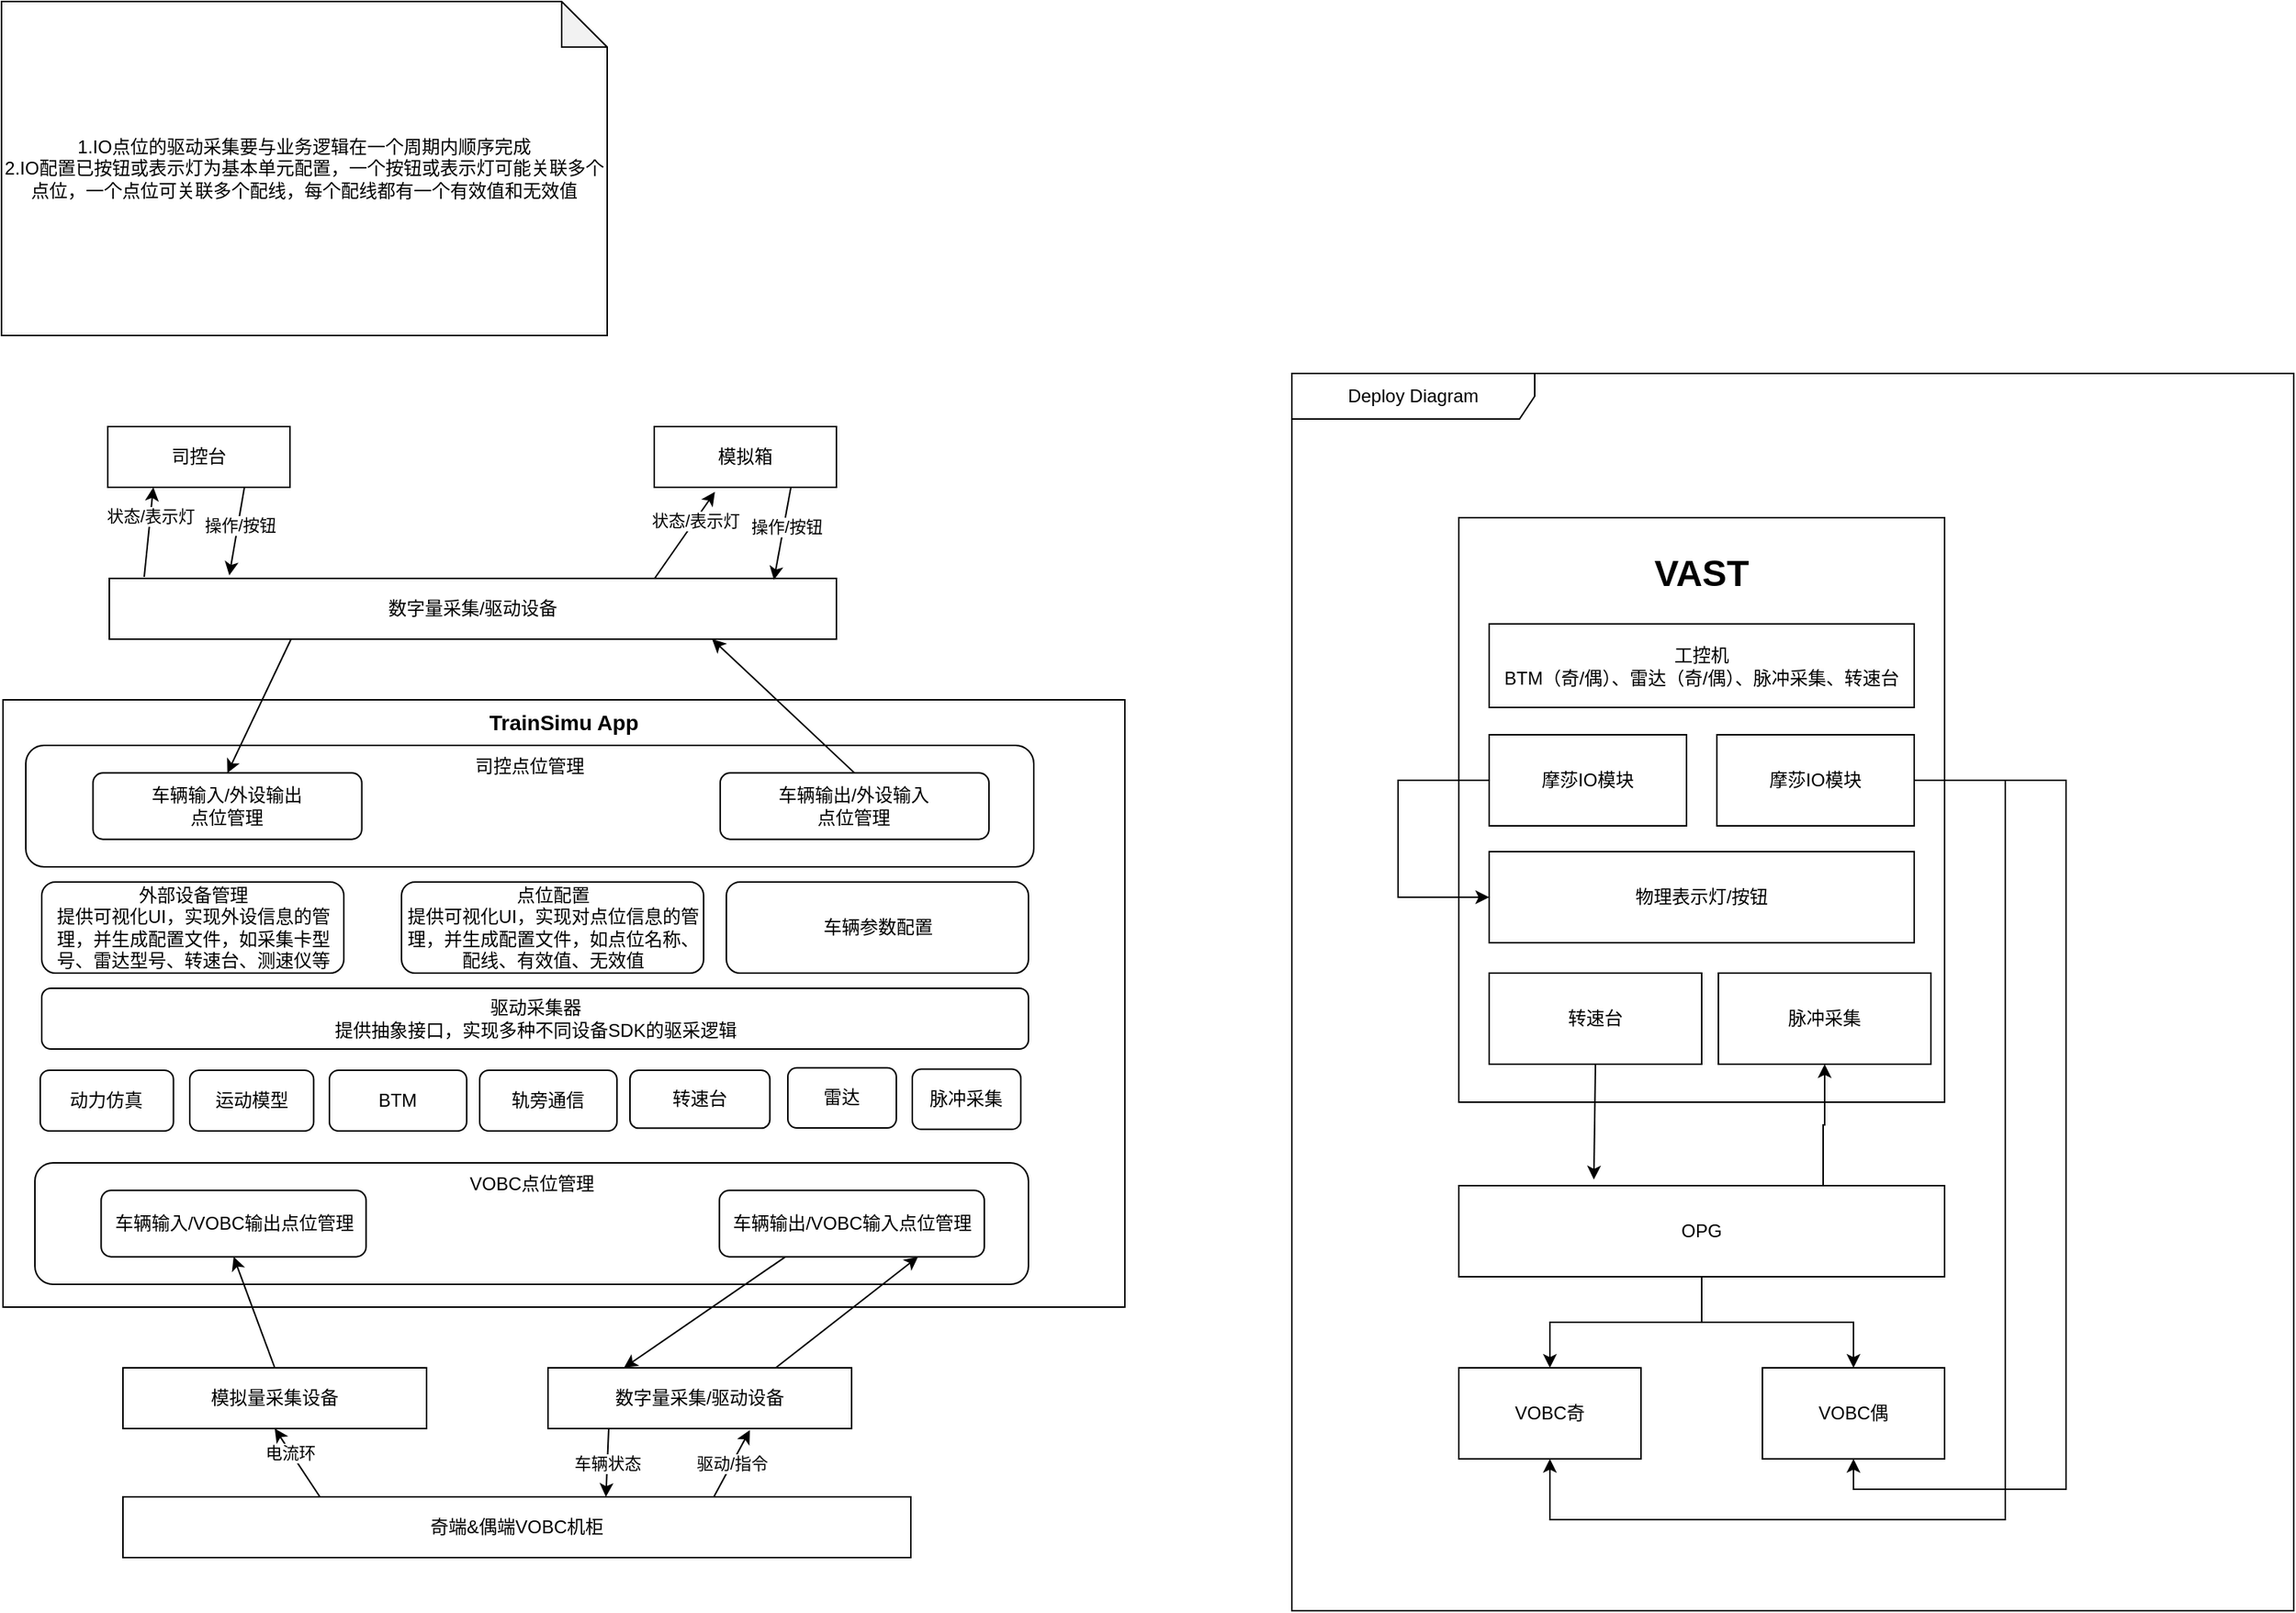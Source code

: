 <mxfile version="24.6.3" type="github">
  <diagram name="第 1 页" id="flT9kh5dxX5JUW0oUqpq">
    <mxGraphModel dx="1426" dy="1907" grid="1" gridSize="10" guides="1" tooltips="1" connect="1" arrows="1" fold="1" page="1" pageScale="1" pageWidth="827" pageHeight="1169" math="0" shadow="0">
      <root>
        <mxCell id="0" />
        <mxCell id="1" parent="0" />
        <mxCell id="9cagWILOptxMrmFHNgYF-1" value="司控台" style="rounded=0;whiteSpace=wrap;html=1;" parent="1" vertex="1">
          <mxGeometry x="110" y="100" width="120" height="40" as="geometry" />
        </mxCell>
        <mxCell id="9cagWILOptxMrmFHNgYF-2" value="模拟箱" style="rounded=0;whiteSpace=wrap;html=1;" parent="1" vertex="1">
          <mxGeometry x="470" y="100" width="120" height="40" as="geometry" />
        </mxCell>
        <mxCell id="9cagWILOptxMrmFHNgYF-3" value="数字量采集/驱动设备" style="rounded=0;whiteSpace=wrap;html=1;" parent="1" vertex="1">
          <mxGeometry x="111" y="200" width="479" height="40" as="geometry" />
        </mxCell>
        <mxCell id="9cagWILOptxMrmFHNgYF-4" value="TrainSimu App" style="rounded=0;whiteSpace=wrap;html=1;horizontal=1;verticalAlign=top;fontStyle=1;fontSize=14;" parent="1" vertex="1">
          <mxGeometry x="41" y="280" width="739" height="400" as="geometry" />
        </mxCell>
        <mxCell id="9cagWILOptxMrmFHNgYF-9" value="" style="group" parent="1" vertex="1" connectable="0">
          <mxGeometry x="62" y="585" width="654.5" height="80" as="geometry" />
        </mxCell>
        <mxCell id="9cagWILOptxMrmFHNgYF-10" value="VOBC点位管理" style="rounded=1;whiteSpace=wrap;html=1;verticalAlign=top;" parent="9cagWILOptxMrmFHNgYF-9" vertex="1">
          <mxGeometry width="654.5" height="80" as="geometry" />
        </mxCell>
        <mxCell id="9cagWILOptxMrmFHNgYF-11" value="车辆输入/VOBC输出点位管理" style="rounded=1;whiteSpace=wrap;html=1;" parent="9cagWILOptxMrmFHNgYF-9" vertex="1">
          <mxGeometry x="43.633" y="18.182" width="174.533" height="43.636" as="geometry" />
        </mxCell>
        <mxCell id="9cagWILOptxMrmFHNgYF-12" value="车辆输出/VOBC输入点位管理" style="rounded=1;whiteSpace=wrap;html=1;" parent="9cagWILOptxMrmFHNgYF-9" vertex="1">
          <mxGeometry x="450.878" y="18.182" width="174.533" height="43.636" as="geometry" />
        </mxCell>
        <mxCell id="9cagWILOptxMrmFHNgYF-13" value="" style="group" parent="1" vertex="1" connectable="0">
          <mxGeometry x="56" y="310" width="664" height="80" as="geometry" />
        </mxCell>
        <mxCell id="9cagWILOptxMrmFHNgYF-14" value="司控点位管理" style="rounded=1;whiteSpace=wrap;html=1;verticalAlign=top;" parent="9cagWILOptxMrmFHNgYF-13" vertex="1">
          <mxGeometry width="664" height="80" as="geometry" />
        </mxCell>
        <mxCell id="9cagWILOptxMrmFHNgYF-15" value="车辆输入/外设输出&lt;div&gt;点位管理&lt;/div&gt;" style="rounded=1;whiteSpace=wrap;html=1;" parent="9cagWILOptxMrmFHNgYF-13" vertex="1">
          <mxGeometry x="44.267" y="18.182" width="177.067" height="43.636" as="geometry" />
        </mxCell>
        <mxCell id="9cagWILOptxMrmFHNgYF-16" value="车辆输出/外设输入&lt;div&gt;点位管理&lt;/div&gt;" style="rounded=1;whiteSpace=wrap;html=1;" parent="9cagWILOptxMrmFHNgYF-13" vertex="1">
          <mxGeometry x="457.422" y="18.182" width="177.067" height="43.636" as="geometry" />
        </mxCell>
        <mxCell id="9cagWILOptxMrmFHNgYF-18" value="奇端&amp;amp;偶端VOBC机柜" style="rounded=0;whiteSpace=wrap;html=1;" parent="1" vertex="1">
          <mxGeometry x="120" y="805" width="519" height="40" as="geometry" />
        </mxCell>
        <mxCell id="9cagWILOptxMrmFHNgYF-30" value="驱动采集器&lt;div&gt;提供抽象接口，实现多种不同设备SDK的驱采逻辑&lt;/div&gt;" style="rounded=1;whiteSpace=wrap;html=1;" parent="1" vertex="1">
          <mxGeometry x="66.5" y="470" width="650" height="40" as="geometry" />
        </mxCell>
        <mxCell id="9cagWILOptxMrmFHNgYF-32" value="1.IO点位的驱动采集要与业务逻辑在一个周期内顺序完成&lt;div&gt;2.IO配置已按钮或表示灯为基本单元配置，一个按钮或表示灯可能关联多个点位，一个点位可关联多个配线，每个配线都有一个有效值和无效值&lt;/div&gt;" style="shape=note;whiteSpace=wrap;html=1;backgroundOutline=1;darkOpacity=0.05;" parent="1" vertex="1">
          <mxGeometry x="40" y="-180" width="399" height="220" as="geometry" />
        </mxCell>
        <mxCell id="9cagWILOptxMrmFHNgYF-33" value="点位配置&lt;div&gt;提供可视化UI，实现对点位信息的管理，并生成配置文件，如点位名称、配线、有效值、无效值&lt;/div&gt;" style="rounded=1;whiteSpace=wrap;html=1;" parent="1" vertex="1">
          <mxGeometry x="303.5" y="400" width="199" height="60" as="geometry" />
        </mxCell>
        <mxCell id="9cagWILOptxMrmFHNgYF-34" value="&lt;div&gt;外部设备管理&lt;/div&gt;&lt;div&gt;提供可视化UI，实现外设信息的管理，并生成配置文件，如采集卡型号、雷达型号、转速台、测速仪等&lt;/div&gt;" style="rounded=1;whiteSpace=wrap;html=1;" parent="1" vertex="1">
          <mxGeometry x="66.5" y="400" width="199" height="60" as="geometry" />
        </mxCell>
        <mxCell id="9cagWILOptxMrmFHNgYF-35" value="车辆参数配置" style="rounded=1;whiteSpace=wrap;html=1;" parent="1" vertex="1">
          <mxGeometry x="517.5" y="400" width="199" height="60" as="geometry" />
        </mxCell>
        <mxCell id="9cagWILOptxMrmFHNgYF-42" value="数字量采集/驱动设备" style="rounded=0;whiteSpace=wrap;html=1;" parent="1" vertex="1">
          <mxGeometry x="400" y="720" width="200" height="40" as="geometry" />
        </mxCell>
        <mxCell id="9cagWILOptxMrmFHNgYF-43" value="模拟量采集设备" style="rounded=0;whiteSpace=wrap;html=1;" parent="1" vertex="1">
          <mxGeometry x="120" y="720" width="200" height="40" as="geometry" />
        </mxCell>
        <mxCell id="9cagWILOptxMrmFHNgYF-44" value="" style="endArrow=classic;html=1;rounded=0;exitX=0.75;exitY=0;exitDx=0;exitDy=0;entryX=0.665;entryY=1.025;entryDx=0;entryDy=0;entryPerimeter=0;" parent="1" source="9cagWILOptxMrmFHNgYF-18" target="9cagWILOptxMrmFHNgYF-42" edge="1">
          <mxGeometry relative="1" as="geometry">
            <mxPoint x="531" y="840" as="sourcePoint" />
            <mxPoint x="550" y="800" as="targetPoint" />
          </mxGeometry>
        </mxCell>
        <mxCell id="9cagWILOptxMrmFHNgYF-45" value="驱动/指令" style="edgeLabel;resizable=0;html=1;;align=center;verticalAlign=middle;" parent="9cagWILOptxMrmFHNgYF-44" connectable="0" vertex="1">
          <mxGeometry relative="1" as="geometry" />
        </mxCell>
        <mxCell id="9cagWILOptxMrmFHNgYF-46" value="" style="endArrow=classic;html=1;rounded=0;exitX=0.2;exitY=1;exitDx=0;exitDy=0;exitPerimeter=0;entryX=0.613;entryY=0;entryDx=0;entryDy=0;entryPerimeter=0;" parent="1" source="9cagWILOptxMrmFHNgYF-42" target="9cagWILOptxMrmFHNgYF-18" edge="1">
          <mxGeometry relative="1" as="geometry">
            <mxPoint x="390" y="800" as="sourcePoint" />
            <mxPoint x="440" y="839" as="targetPoint" />
          </mxGeometry>
        </mxCell>
        <mxCell id="9cagWILOptxMrmFHNgYF-47" value="车辆状态" style="edgeLabel;resizable=0;html=1;;align=center;verticalAlign=middle;" parent="9cagWILOptxMrmFHNgYF-46" connectable="0" vertex="1">
          <mxGeometry relative="1" as="geometry" />
        </mxCell>
        <mxCell id="9cagWILOptxMrmFHNgYF-48" value="" style="endArrow=classic;html=1;rounded=0;entryX=0.5;entryY=1;entryDx=0;entryDy=0;exitX=0.25;exitY=0;exitDx=0;exitDy=0;" parent="1" source="9cagWILOptxMrmFHNgYF-18" target="9cagWILOptxMrmFHNgYF-43" edge="1">
          <mxGeometry width="50" height="50" relative="1" as="geometry">
            <mxPoint x="190" y="840" as="sourcePoint" />
            <mxPoint x="250" y="780" as="targetPoint" />
          </mxGeometry>
        </mxCell>
        <mxCell id="9cagWILOptxMrmFHNgYF-49" value="电流环" style="edgeLabel;html=1;align=center;verticalAlign=middle;resizable=0;points=[];" parent="9cagWILOptxMrmFHNgYF-48" vertex="1" connectable="0">
          <mxGeometry x="0.317" y="1" relative="1" as="geometry">
            <mxPoint as="offset" />
          </mxGeometry>
        </mxCell>
        <mxCell id="9cagWILOptxMrmFHNgYF-50" value="" style="endArrow=classic;html=1;rounded=0;entryX=0.5;entryY=1;entryDx=0;entryDy=0;exitX=0.5;exitY=0;exitDx=0;exitDy=0;" parent="1" source="9cagWILOptxMrmFHNgYF-43" target="9cagWILOptxMrmFHNgYF-11" edge="1">
          <mxGeometry width="50" height="50" relative="1" as="geometry">
            <mxPoint x="100" y="990" as="sourcePoint" />
            <mxPoint x="150" y="940" as="targetPoint" />
          </mxGeometry>
        </mxCell>
        <mxCell id="9cagWILOptxMrmFHNgYF-51" value="" style="endArrow=classic;html=1;rounded=0;exitX=0.25;exitY=1;exitDx=0;exitDy=0;entryX=0.25;entryY=0;entryDx=0;entryDy=0;" parent="1" source="9cagWILOptxMrmFHNgYF-12" target="9cagWILOptxMrmFHNgYF-42" edge="1">
          <mxGeometry width="50" height="50" relative="1" as="geometry">
            <mxPoint x="520" y="980" as="sourcePoint" />
            <mxPoint x="570" y="930" as="targetPoint" />
          </mxGeometry>
        </mxCell>
        <mxCell id="9cagWILOptxMrmFHNgYF-52" value="" style="endArrow=classic;html=1;rounded=0;exitX=0.75;exitY=0;exitDx=0;exitDy=0;entryX=0.75;entryY=1;entryDx=0;entryDy=0;" parent="1" source="9cagWILOptxMrmFHNgYF-42" target="9cagWILOptxMrmFHNgYF-12" edge="1">
          <mxGeometry width="50" height="50" relative="1" as="geometry">
            <mxPoint x="570" y="1000" as="sourcePoint" />
            <mxPoint x="620" y="950" as="targetPoint" />
          </mxGeometry>
        </mxCell>
        <mxCell id="9cagWILOptxMrmFHNgYF-53" value="" style="endArrow=classic;html=1;rounded=0;entryX=0.829;entryY=1;entryDx=0;entryDy=0;exitX=0.5;exitY=0;exitDx=0;exitDy=0;entryPerimeter=0;" parent="1" source="9cagWILOptxMrmFHNgYF-16" target="9cagWILOptxMrmFHNgYF-3" edge="1">
          <mxGeometry width="50" height="50" relative="1" as="geometry">
            <mxPoint x="590" y="230" as="sourcePoint" />
            <mxPoint x="740" y="240" as="targetPoint" />
          </mxGeometry>
        </mxCell>
        <mxCell id="9cagWILOptxMrmFHNgYF-54" value="" style="endArrow=classic;html=1;rounded=0;entryX=0.5;entryY=0;entryDx=0;entryDy=0;exitX=0.25;exitY=1;exitDx=0;exitDy=0;" parent="1" source="9cagWILOptxMrmFHNgYF-3" target="9cagWILOptxMrmFHNgYF-15" edge="1">
          <mxGeometry width="50" height="50" relative="1" as="geometry">
            <mxPoint x="90" y="250" as="sourcePoint" />
            <mxPoint x="140" y="200" as="targetPoint" />
          </mxGeometry>
        </mxCell>
        <mxCell id="9cagWILOptxMrmFHNgYF-57" value="" style="endArrow=classic;html=1;rounded=0;exitX=0.75;exitY=0;exitDx=0;exitDy=0;entryX=0.333;entryY=1.075;entryDx=0;entryDy=0;entryPerimeter=0;" parent="1" source="9cagWILOptxMrmFHNgYF-3" target="9cagWILOptxMrmFHNgYF-2" edge="1">
          <mxGeometry width="50" height="50" relative="1" as="geometry">
            <mxPoint x="690" y="190" as="sourcePoint" />
            <mxPoint x="740" y="140" as="targetPoint" />
          </mxGeometry>
        </mxCell>
        <mxCell id="9cagWILOptxMrmFHNgYF-58" value="状态/表示灯" style="edgeLabel;html=1;align=center;verticalAlign=middle;resizable=0;points=[];" parent="9cagWILOptxMrmFHNgYF-57" vertex="1" connectable="0">
          <mxGeometry x="0.35" relative="1" as="geometry">
            <mxPoint as="offset" />
          </mxGeometry>
        </mxCell>
        <mxCell id="9cagWILOptxMrmFHNgYF-59" value="" style="endArrow=classic;html=1;rounded=0;exitX=0.75;exitY=1;exitDx=0;exitDy=0;entryX=0.914;entryY=0.025;entryDx=0;entryDy=0;entryPerimeter=0;" parent="1" source="9cagWILOptxMrmFHNgYF-2" target="9cagWILOptxMrmFHNgYF-3" edge="1">
          <mxGeometry width="50" height="50" relative="1" as="geometry">
            <mxPoint x="650" y="180" as="sourcePoint" />
            <mxPoint x="700" y="130" as="targetPoint" />
          </mxGeometry>
        </mxCell>
        <mxCell id="9cagWILOptxMrmFHNgYF-60" value="操作/按钮" style="edgeLabel;html=1;align=center;verticalAlign=middle;resizable=0;points=[];" parent="9cagWILOptxMrmFHNgYF-59" vertex="1" connectable="0">
          <mxGeometry x="-0.163" y="1" relative="1" as="geometry">
            <mxPoint as="offset" />
          </mxGeometry>
        </mxCell>
        <mxCell id="9cagWILOptxMrmFHNgYF-61" value="" style="endArrow=classic;html=1;rounded=0;exitX=0.048;exitY=-0.025;exitDx=0;exitDy=0;entryX=0.25;entryY=1;entryDx=0;entryDy=0;exitPerimeter=0;" parent="1" source="9cagWILOptxMrmFHNgYF-3" target="9cagWILOptxMrmFHNgYF-1" edge="1">
          <mxGeometry width="50" height="50" relative="1" as="geometry">
            <mxPoint x="131" y="199" as="sourcePoint" />
            <mxPoint x="171" y="122" as="targetPoint" />
          </mxGeometry>
        </mxCell>
        <mxCell id="9cagWILOptxMrmFHNgYF-62" value="状态/表示灯" style="edgeLabel;html=1;align=center;verticalAlign=middle;resizable=0;points=[];" parent="9cagWILOptxMrmFHNgYF-61" vertex="1" connectable="0">
          <mxGeometry x="0.35" relative="1" as="geometry">
            <mxPoint as="offset" />
          </mxGeometry>
        </mxCell>
        <mxCell id="9cagWILOptxMrmFHNgYF-63" value="" style="endArrow=classic;html=1;rounded=0;exitX=0.75;exitY=1;exitDx=0;exitDy=0;entryX=0.165;entryY=-0.05;entryDx=0;entryDy=0;entryPerimeter=0;" parent="1" source="9cagWILOptxMrmFHNgYF-1" target="9cagWILOptxMrmFHNgYF-3" edge="1">
          <mxGeometry width="50" height="50" relative="1" as="geometry">
            <mxPoint x="221" y="119" as="sourcePoint" />
            <mxPoint x="210" y="200" as="targetPoint" />
          </mxGeometry>
        </mxCell>
        <mxCell id="9cagWILOptxMrmFHNgYF-64" value="操作/按钮" style="edgeLabel;html=1;align=center;verticalAlign=middle;resizable=0;points=[];" parent="9cagWILOptxMrmFHNgYF-63" vertex="1" connectable="0">
          <mxGeometry x="-0.163" y="1" relative="1" as="geometry">
            <mxPoint as="offset" />
          </mxGeometry>
        </mxCell>
        <mxCell id="9cagWILOptxMrmFHNgYF-17" value="转速台" style="rounded=1;whiteSpace=wrap;html=1;" parent="1" vertex="1">
          <mxGeometry x="454" y="524" width="92.166" height="38.182" as="geometry" />
        </mxCell>
        <mxCell id="9cagWILOptxMrmFHNgYF-36" value="动力仿真" style="rounded=1;whiteSpace=wrap;html=1;" parent="1" vertex="1">
          <mxGeometry x="65.5" y="524" width="87.777" height="40" as="geometry" />
        </mxCell>
        <mxCell id="9cagWILOptxMrmFHNgYF-37" value="运动模型" style="rounded=1;whiteSpace=wrap;html=1;" parent="1" vertex="1">
          <mxGeometry x="164" y="524" width="81.633" height="40" as="geometry" />
        </mxCell>
        <mxCell id="9cagWILOptxMrmFHNgYF-38" value="BTM" style="rounded=1;whiteSpace=wrap;html=1;" parent="1" vertex="1">
          <mxGeometry x="256" y="524" width="90.41" height="40" as="geometry" />
        </mxCell>
        <mxCell id="9cagWILOptxMrmFHNgYF-56" value="雷达" style="rounded=1;whiteSpace=wrap;html=1;" parent="1" vertex="1">
          <mxGeometry x="558" y="522.36" width="71.44" height="39.64" as="geometry" />
        </mxCell>
        <mxCell id="9cagWILOptxMrmFHNgYF-65" value="轨旁通信" style="rounded=1;whiteSpace=wrap;html=1;" parent="1" vertex="1">
          <mxGeometry x="355" y="524" width="90.41" height="40" as="geometry" />
        </mxCell>
        <mxCell id="27wfgIgEwmFFmPFcxBez-2" value="脉冲采集" style="rounded=1;whiteSpace=wrap;html=1;" vertex="1" parent="1">
          <mxGeometry x="640" y="523.27" width="71.44" height="39.64" as="geometry" />
        </mxCell>
        <mxCell id="27wfgIgEwmFFmPFcxBez-3" value="Deploy Diagram" style="shape=umlFrame;whiteSpace=wrap;html=1;pointerEvents=0;recursiveResize=0;container=1;collapsible=0;width=160;" vertex="1" parent="1">
          <mxGeometry x="890" y="65" width="660" height="815" as="geometry" />
        </mxCell>
        <mxCell id="27wfgIgEwmFFmPFcxBez-4" value="&lt;h1&gt;VAST&lt;/h1&gt;" style="rounded=0;whiteSpace=wrap;html=1;align=center;verticalAlign=top;" vertex="1" parent="27wfgIgEwmFFmPFcxBez-3">
          <mxGeometry x="110" y="95" width="320" height="385" as="geometry" />
        </mxCell>
        <mxCell id="27wfgIgEwmFFmPFcxBez-5" value="工控机&lt;div&gt;BTM（奇/偶）、雷达&lt;span style=&quot;background-color: initial;&quot;&gt;（奇/偶）、脉冲采集、转速台&lt;/span&gt;&lt;/div&gt;" style="rounded=0;whiteSpace=wrap;html=1;" vertex="1" parent="27wfgIgEwmFFmPFcxBez-3">
          <mxGeometry x="130" y="165" width="280" height="55" as="geometry" />
        </mxCell>
        <mxCell id="27wfgIgEwmFFmPFcxBez-36" style="edgeStyle=orthogonalEdgeStyle;rounded=0;orthogonalLoop=1;jettySize=auto;html=1;entryX=0;entryY=0.5;entryDx=0;entryDy=0;exitX=0;exitY=0.5;exitDx=0;exitDy=0;" edge="1" parent="27wfgIgEwmFFmPFcxBez-3" source="27wfgIgEwmFFmPFcxBez-6" target="27wfgIgEwmFFmPFcxBez-7">
          <mxGeometry relative="1" as="geometry">
            <Array as="points">
              <mxPoint x="70" y="268" />
              <mxPoint x="70" y="345" />
            </Array>
          </mxGeometry>
        </mxCell>
        <mxCell id="27wfgIgEwmFFmPFcxBez-6" value="摩莎IO模块" style="rounded=0;whiteSpace=wrap;html=1;" vertex="1" parent="27wfgIgEwmFFmPFcxBez-3">
          <mxGeometry x="130" y="238" width="130" height="60" as="geometry" />
        </mxCell>
        <mxCell id="27wfgIgEwmFFmPFcxBez-7" value="物理表示灯/按钮" style="rounded=0;whiteSpace=wrap;html=1;" vertex="1" parent="27wfgIgEwmFFmPFcxBez-3">
          <mxGeometry x="130" y="315" width="280" height="60" as="geometry" />
        </mxCell>
        <mxCell id="27wfgIgEwmFFmPFcxBez-8" value="转速台" style="rounded=0;whiteSpace=wrap;html=1;" vertex="1" parent="27wfgIgEwmFFmPFcxBez-3">
          <mxGeometry x="130" y="395" width="140" height="60" as="geometry" />
        </mxCell>
        <mxCell id="27wfgIgEwmFFmPFcxBez-18" style="edgeStyle=orthogonalEdgeStyle;rounded=0;orthogonalLoop=1;jettySize=auto;html=1;entryX=0.5;entryY=1;entryDx=0;entryDy=0;" edge="1" parent="27wfgIgEwmFFmPFcxBez-3" source="27wfgIgEwmFFmPFcxBez-9" target="27wfgIgEwmFFmPFcxBez-15">
          <mxGeometry relative="1" as="geometry">
            <Array as="points">
              <mxPoint x="350" y="495" />
              <mxPoint x="351" y="495" />
            </Array>
          </mxGeometry>
        </mxCell>
        <mxCell id="27wfgIgEwmFFmPFcxBez-19" style="edgeStyle=orthogonalEdgeStyle;rounded=0;orthogonalLoop=1;jettySize=auto;html=1;" edge="1" parent="27wfgIgEwmFFmPFcxBez-3" source="27wfgIgEwmFFmPFcxBez-9" target="27wfgIgEwmFFmPFcxBez-10">
          <mxGeometry relative="1" as="geometry" />
        </mxCell>
        <mxCell id="27wfgIgEwmFFmPFcxBez-20" style="edgeStyle=orthogonalEdgeStyle;rounded=0;orthogonalLoop=1;jettySize=auto;html=1;entryX=0.5;entryY=0;entryDx=0;entryDy=0;" edge="1" parent="27wfgIgEwmFFmPFcxBez-3" source="27wfgIgEwmFFmPFcxBez-9" target="27wfgIgEwmFFmPFcxBez-11">
          <mxGeometry relative="1" as="geometry" />
        </mxCell>
        <mxCell id="27wfgIgEwmFFmPFcxBez-9" value="OPG" style="rounded=0;whiteSpace=wrap;html=1;" vertex="1" parent="27wfgIgEwmFFmPFcxBez-3">
          <mxGeometry x="110" y="535" width="320" height="60" as="geometry" />
        </mxCell>
        <mxCell id="27wfgIgEwmFFmPFcxBez-10" value="VOBC奇" style="rounded=0;whiteSpace=wrap;html=1;" vertex="1" parent="27wfgIgEwmFFmPFcxBez-3">
          <mxGeometry x="110" y="655" width="120" height="60" as="geometry" />
        </mxCell>
        <mxCell id="27wfgIgEwmFFmPFcxBez-11" value="VOBC偶" style="rounded=0;whiteSpace=wrap;html=1;" vertex="1" parent="27wfgIgEwmFFmPFcxBez-3">
          <mxGeometry x="310" y="655" width="120" height="60" as="geometry" />
        </mxCell>
        <mxCell id="27wfgIgEwmFFmPFcxBez-15" value="脉冲采集" style="rounded=0;whiteSpace=wrap;html=1;" vertex="1" parent="27wfgIgEwmFFmPFcxBez-3">
          <mxGeometry x="281" y="395" width="140" height="60" as="geometry" />
        </mxCell>
        <mxCell id="27wfgIgEwmFFmPFcxBez-17" value="" style="endArrow=classic;html=1;rounded=0;exitX=0.5;exitY=1;exitDx=0;exitDy=0;entryX=0.278;entryY=-0.067;entryDx=0;entryDy=0;entryPerimeter=0;" edge="1" parent="27wfgIgEwmFFmPFcxBez-3" source="27wfgIgEwmFFmPFcxBez-8" target="27wfgIgEwmFFmPFcxBez-9">
          <mxGeometry width="50" height="50" relative="1" as="geometry">
            <mxPoint x="30" y="535" as="sourcePoint" />
            <mxPoint x="80" y="485" as="targetPoint" />
          </mxGeometry>
        </mxCell>
        <mxCell id="27wfgIgEwmFFmPFcxBez-37" style="edgeStyle=orthogonalEdgeStyle;rounded=0;orthogonalLoop=1;jettySize=auto;html=1;entryX=0.5;entryY=1;entryDx=0;entryDy=0;" edge="1" parent="27wfgIgEwmFFmPFcxBez-3" source="27wfgIgEwmFFmPFcxBez-35" target="27wfgIgEwmFFmPFcxBez-10">
          <mxGeometry relative="1" as="geometry">
            <Array as="points">
              <mxPoint x="470" y="268" />
              <mxPoint x="470" y="755" />
              <mxPoint x="170" y="755" />
            </Array>
          </mxGeometry>
        </mxCell>
        <mxCell id="27wfgIgEwmFFmPFcxBez-38" style="edgeStyle=orthogonalEdgeStyle;rounded=0;orthogonalLoop=1;jettySize=auto;html=1;entryX=0.5;entryY=1;entryDx=0;entryDy=0;" edge="1" parent="27wfgIgEwmFFmPFcxBez-3" source="27wfgIgEwmFFmPFcxBez-35" target="27wfgIgEwmFFmPFcxBez-11">
          <mxGeometry relative="1" as="geometry">
            <Array as="points">
              <mxPoint x="510" y="268" />
              <mxPoint x="510" y="735" />
              <mxPoint x="370" y="735" />
            </Array>
          </mxGeometry>
        </mxCell>
        <mxCell id="27wfgIgEwmFFmPFcxBez-35" value="摩莎IO模块" style="rounded=0;whiteSpace=wrap;html=1;" vertex="1" parent="27wfgIgEwmFFmPFcxBez-3">
          <mxGeometry x="280" y="238" width="130" height="60" as="geometry" />
        </mxCell>
      </root>
    </mxGraphModel>
  </diagram>
</mxfile>

